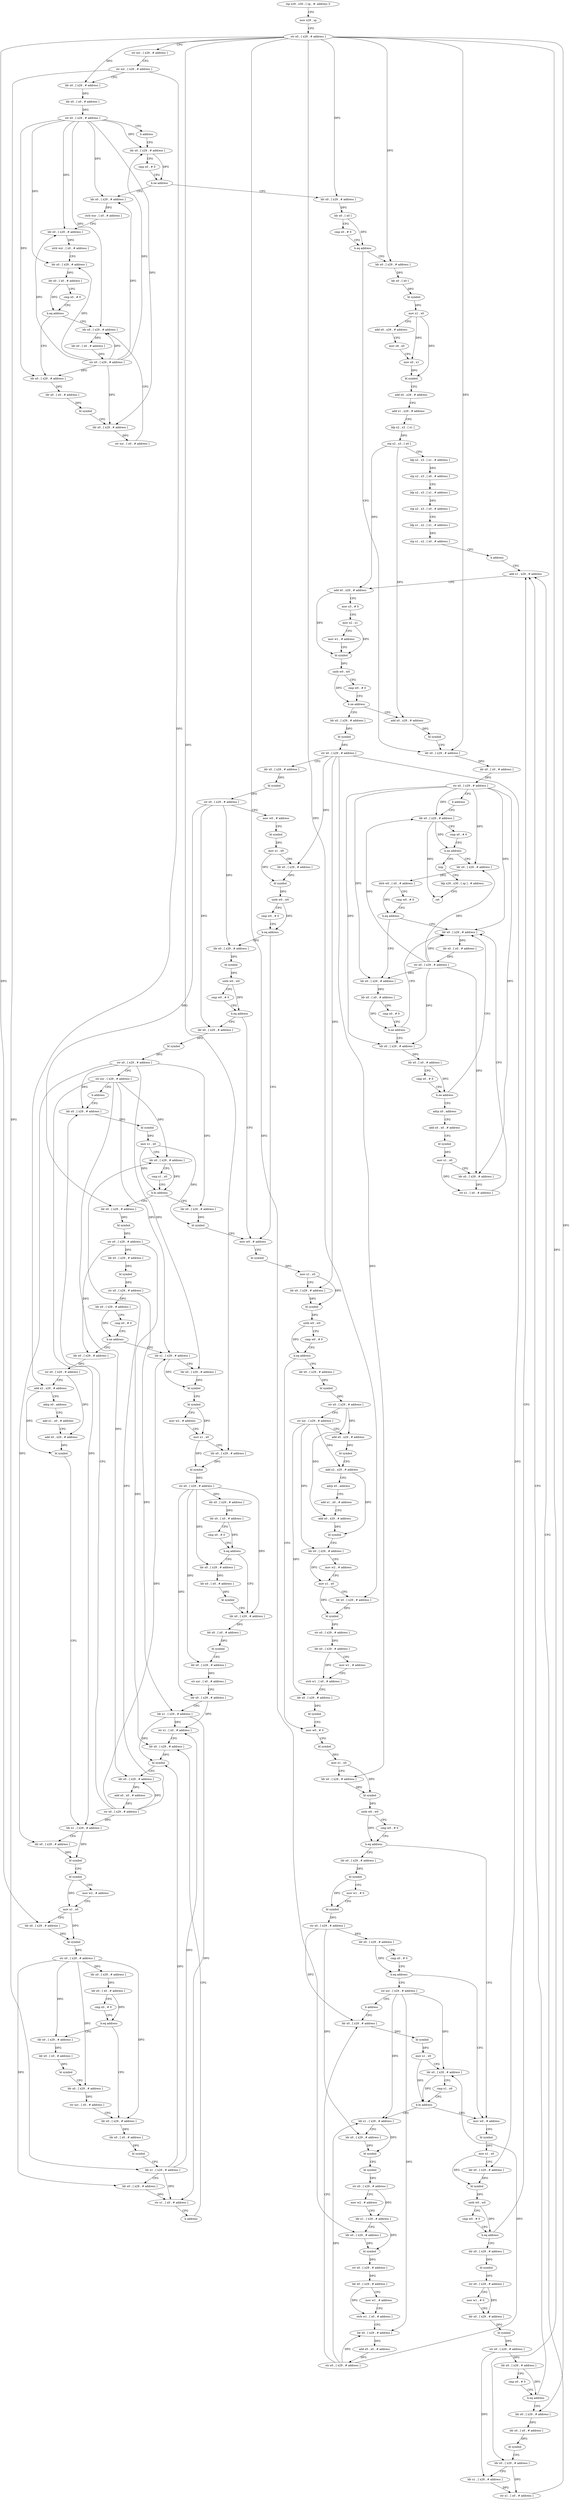 digraph "func" {
"97880" [label = "stp x29 , x30 , [ sp , #- address ]!" ]
"97884" [label = "mov x29 , sp" ]
"97888" [label = "str x0 , [ x29 , # address ]" ]
"97892" [label = "str xzr , [ x29 , # address ]" ]
"97896" [label = "str xzr , [ x29 , # address ]" ]
"97900" [label = "ldr x0 , [ x29 , # address ]" ]
"97904" [label = "ldr x0 , [ x0 , # address ]" ]
"97908" [label = "str x0 , [ x29 , # address ]" ]
"97912" [label = "b address" ]
"97980" [label = "ldr x0 , [ x29 , # address ]" ]
"97984" [label = "cmp x0 , # 0" ]
"97988" [label = "b.ne address" ]
"97916" [label = "ldr x0 , [ x29 , # address ]" ]
"97992" [label = "ldr x0 , [ x29 , # address ]" ]
"97920" [label = "strb wzr , [ x0 , # address ]" ]
"97924" [label = "ldr x0 , [ x29 , # address ]" ]
"97928" [label = "strb wzr , [ x0 , # address ]" ]
"97932" [label = "ldr x0 , [ x29 , # address ]" ]
"97936" [label = "ldr x0 , [ x0 , # address ]" ]
"97940" [label = "cmp x0 , # 0" ]
"97944" [label = "b.eq address" ]
"97968" [label = "ldr x0 , [ x29 , # address ]" ]
"97948" [label = "ldr x0 , [ x29 , # address ]" ]
"97996" [label = "ldr x0 , [ x0 ]" ]
"98000" [label = "cmp x0 , # 0" ]
"98004" [label = "b.eq address" ]
"98912" [label = "ldr x0 , [ x29 , # address ]" ]
"98008" [label = "ldr x0 , [ x29 , # address ]" ]
"97972" [label = "ldr x0 , [ x0 , # address ]" ]
"97976" [label = "str x0 , [ x29 , # address ]" ]
"97952" [label = "ldr x0 , [ x0 , # address ]" ]
"97956" [label = "bl symbol" ]
"97960" [label = "ldr x0 , [ x29 , # address ]" ]
"97964" [label = "str xzr , [ x0 , # address ]" ]
"98916" [label = "ldr x0 , [ x0 , # address ]" ]
"98920" [label = "str x0 , [ x29 , # address ]" ]
"98924" [label = "b address" ]
"99012" [label = "ldr x0 , [ x29 , # address ]" ]
"98012" [label = "ldr x0 , [ x0 ]" ]
"98016" [label = "bl symbol" ]
"98020" [label = "mov x1 , x0" ]
"98024" [label = "add x0 , x29 , # address" ]
"98028" [label = "mov x8 , x0" ]
"98032" [label = "mov x0 , x1" ]
"98036" [label = "bl symbol" ]
"98040" [label = "add x0 , x29 , # address" ]
"98044" [label = "add x1 , x29 , # address" ]
"98048" [label = "ldp x2 , x3 , [ x1 ]" ]
"98052" [label = "stp x2 , x3 , [ x0 ]" ]
"98056" [label = "ldp x2 , x3 , [ x1 , # address ]" ]
"98060" [label = "stp x2 , x3 , [ x0 , # address ]" ]
"98064" [label = "ldp x2 , x3 , [ x1 , # address ]" ]
"98068" [label = "stp x2 , x3 , [ x0 , # address ]" ]
"98072" [label = "ldp x1 , x2 , [ x1 , # address ]" ]
"98076" [label = "stp x1 , x2 , [ x0 , # address ]" ]
"98080" [label = "b address" ]
"98868" [label = "add x1 , x29 , # address" ]
"99016" [label = "cmp x0 , # 0" ]
"99020" [label = "b.ne address" ]
"98928" [label = "ldr x0 , [ x29 , # address ]" ]
"99024" [label = "nop" ]
"98872" [label = "add x0 , x29 , # address" ]
"98876" [label = "mov x3 , # 0" ]
"98880" [label = "mov x2 , x1" ]
"98884" [label = "mov w1 , # address" ]
"98888" [label = "bl symbol" ]
"98892" [label = "uxtb w0 , w0" ]
"98896" [label = "cmp w0 , # 0" ]
"98900" [label = "b.ne address" ]
"98084" [label = "ldr x0 , [ x29 , # address ]" ]
"98904" [label = "add x0 , x29 , # address" ]
"98932" [label = "ldrb w0 , [ x0 , # address ]" ]
"98936" [label = "cmp w0 , # 0" ]
"98940" [label = "b.eq address" ]
"99000" [label = "ldr x0 , [ x29 , # address ]" ]
"98944" [label = "ldr x0 , [ x29 , # address ]" ]
"99028" [label = "ldp x29 , x30 , [ sp ] , # address" ]
"99032" [label = "ret" ]
"98088" [label = "bl symbol" ]
"98092" [label = "str x0 , [ x29 , # address ]" ]
"98096" [label = "ldr x0 , [ x29 , # address ]" ]
"98100" [label = "bl symbol" ]
"98104" [label = "str x0 , [ x29 , # address ]" ]
"98108" [label = "mov w0 , # address" ]
"98112" [label = "bl symbol" ]
"98116" [label = "mov x1 , x0" ]
"98120" [label = "ldr x0 , [ x29 , # address ]" ]
"98124" [label = "bl symbol" ]
"98128" [label = "uxtb w0 , w0" ]
"98132" [label = "cmp w0 , # 0" ]
"98136" [label = "b.eq address" ]
"98492" [label = "mov w0 , # address" ]
"98140" [label = "ldr x0 , [ x29 , # address ]" ]
"98908" [label = "bl symbol" ]
"99004" [label = "ldr x0 , [ x0 , # address ]" ]
"99008" [label = "str x0 , [ x29 , # address ]" ]
"98948" [label = "ldr x0 , [ x0 , # address ]" ]
"98952" [label = "cmp x0 , # 0" ]
"98956" [label = "b.ne address" ]
"98960" [label = "ldr x0 , [ x29 , # address ]" ]
"98496" [label = "bl symbol" ]
"98500" [label = "mov x1 , x0" ]
"98504" [label = "ldr x0 , [ x29 , # address ]" ]
"98508" [label = "bl symbol" ]
"98512" [label = "uxtb w0 , w0" ]
"98516" [label = "cmp w0 , # 0" ]
"98520" [label = "b.eq address" ]
"98612" [label = "mov w0 , # 0" ]
"98524" [label = "ldr x0 , [ x29 , # address ]" ]
"98144" [label = "bl symbol" ]
"98148" [label = "uxtb w0 , w0" ]
"98152" [label = "cmp w0 , # 0" ]
"98156" [label = "b.eq address" ]
"98160" [label = "ldr x0 , [ x29 , # address ]" ]
"98964" [label = "ldr x0 , [ x0 , # address ]" ]
"98968" [label = "cmp x0 , # 0" ]
"98972" [label = "b.ne address" ]
"98976" [label = "adrp x0 , address" ]
"98616" [label = "bl symbol" ]
"98620" [label = "mov x1 , x0" ]
"98624" [label = "ldr x0 , [ x29 , # address ]" ]
"98628" [label = "bl symbol" ]
"98632" [label = "uxtb w0 , w0" ]
"98636" [label = "cmp w0 , # 0" ]
"98640" [label = "b.eq address" ]
"98772" [label = "mov w0 , # address" ]
"98644" [label = "ldr x0 , [ x29 , # address ]" ]
"98528" [label = "bl symbol" ]
"98532" [label = "str x0 , [ x29 , # address ]" ]
"98536" [label = "str xzr , [ x29 , # address ]" ]
"98540" [label = "add x0 , x29 , # address" ]
"98544" [label = "bl symbol" ]
"98548" [label = "add x2 , x29 , # address" ]
"98552" [label = "adrp x0 , address" ]
"98556" [label = "add x1 , x0 , # address" ]
"98560" [label = "add x0 , x29 , # address" ]
"98564" [label = "bl symbol" ]
"98568" [label = "ldr x0 , [ x29 , # address ]" ]
"98572" [label = "mov w2 , # address" ]
"98576" [label = "mov x1 , x0" ]
"98580" [label = "ldr x0 , [ x29 , # address ]" ]
"98584" [label = "bl symbol" ]
"98588" [label = "str x0 , [ x29 , # address ]" ]
"98592" [label = "ldr x0 , [ x29 , # address ]" ]
"98596" [label = "mov w1 , # address" ]
"98600" [label = "strb w1 , [ x0 , # address ]" ]
"98604" [label = "ldr x0 , [ x29 , # address ]" ]
"98608" [label = "bl symbol" ]
"98164" [label = "bl symbol" ]
"98168" [label = "str x0 , [ x29 , # address ]" ]
"98172" [label = "str xzr , [ x29 , # address ]" ]
"98176" [label = "b address" ]
"98460" [label = "ldr x0 , [ x29 , # address ]" ]
"98980" [label = "add x0 , x0 , # address" ]
"98984" [label = "bl symbol" ]
"98988" [label = "mov x1 , x0" ]
"98992" [label = "ldr x0 , [ x29 , # address ]" ]
"98996" [label = "str x1 , [ x0 , # address ]" ]
"98776" [label = "bl symbol" ]
"98780" [label = "mov x1 , x0" ]
"98784" [label = "ldr x0 , [ x29 , # address ]" ]
"98788" [label = "bl symbol" ]
"98792" [label = "uxtb w0 , w0" ]
"98796" [label = "cmp w0 , # 0" ]
"98800" [label = "b.eq address" ]
"98804" [label = "ldr x0 , [ x29 , # address ]" ]
"98648" [label = "bl symbol" ]
"98652" [label = "mov w1 , # 0" ]
"98656" [label = "bl symbol" ]
"98660" [label = "str x0 , [ x29 , # address ]" ]
"98664" [label = "ldr x0 , [ x29 , # address ]" ]
"98668" [label = "cmp x0 , # 0" ]
"98672" [label = "b.eq address" ]
"98676" [label = "str xzr , [ x29 , # address ]" ]
"98464" [label = "bl symbol" ]
"98468" [label = "mov x1 , x0" ]
"98472" [label = "ldr x0 , [ x29 , # address ]" ]
"98476" [label = "cmp x1 , x0" ]
"98480" [label = "b.hi address" ]
"98180" [label = "ldr x0 , [ x29 , # address ]" ]
"98484" [label = "ldr x0 , [ x29 , # address ]" ]
"98808" [label = "bl symbol" ]
"98812" [label = "str x0 , [ x29 , # address ]" ]
"98816" [label = "mov w1 , # 0" ]
"98820" [label = "ldr x0 , [ x29 , # address ]" ]
"98824" [label = "bl symbol" ]
"98828" [label = "str x0 , [ x29 , # address ]" ]
"98832" [label = "ldr x0 , [ x29 , # address ]" ]
"98836" [label = "cmp x0 , # 0" ]
"98840" [label = "b.eq address" ]
"98844" [label = "ldr x0 , [ x29 , # address ]" ]
"98680" [label = "b address" ]
"98748" [label = "ldr x0 , [ x29 , # address ]" ]
"98184" [label = "bl symbol" ]
"98188" [label = "str x0 , [ x29 , # address ]" ]
"98192" [label = "ldr x0 , [ x29 , # address ]" ]
"98196" [label = "bl symbol" ]
"98200" [label = "str x0 , [ x29 , # address ]" ]
"98204" [label = "ldr x0 , [ x29 , # address ]" ]
"98208" [label = "cmp x0 , # 0" ]
"98212" [label = "b.ne address" ]
"98344" [label = "ldr x1 , [ x29 , # address ]" ]
"98216" [label = "ldr x0 , [ x29 , # address ]" ]
"98488" [label = "bl symbol" ]
"98848" [label = "ldr x0 , [ x0 , # address ]" ]
"98852" [label = "bl symbol" ]
"98856" [label = "ldr x0 , [ x29 , # address ]" ]
"98860" [label = "ldr x1 , [ x29 , # address ]" ]
"98864" [label = "str x1 , [ x0 , # address ]" ]
"98752" [label = "bl symbol" ]
"98756" [label = "mov x1 , x0" ]
"98760" [label = "ldr x0 , [ x29 , # address ]" ]
"98764" [label = "cmp x1 , x0" ]
"98768" [label = "b.hi address" ]
"98684" [label = "ldr x1 , [ x29 , # address ]" ]
"98348" [label = "ldr x0 , [ x29 , # address ]" ]
"98352" [label = "bl symbol" ]
"98356" [label = "bl symbol" ]
"98360" [label = "mov w2 , # address" ]
"98364" [label = "mov x1 , x0" ]
"98368" [label = "ldr x0 , [ x29 , # address ]" ]
"98372" [label = "bl symbol" ]
"98376" [label = "str x0 , [ x29 , # address ]" ]
"98380" [label = "ldr x0 , [ x29 , # address ]" ]
"98384" [label = "ldr x0 , [ x0 , # address ]" ]
"98388" [label = "cmp x0 , # 0" ]
"98392" [label = "b.eq address" ]
"98408" [label = "ldr x0 , [ x29 , # address ]" ]
"98396" [label = "ldr x0 , [ x29 , # address ]" ]
"98220" [label = "str x0 , [ x29 , # address ]" ]
"98224" [label = "add x2 , x29 , # address" ]
"98228" [label = "adrp x0 , address" ]
"98232" [label = "add x1 , x0 , # address" ]
"98236" [label = "add x0 , x29 , # address" ]
"98240" [label = "bl symbol" ]
"98244" [label = "ldr x1 , [ x29 , # address ]" ]
"98248" [label = "ldr x0 , [ x29 , # address ]" ]
"98252" [label = "bl symbol" ]
"98256" [label = "bl symbol" ]
"98260" [label = "mov w2 , # address" ]
"98264" [label = "mov x1 , x0" ]
"98268" [label = "ldr x0 , [ x29 , # address ]" ]
"98272" [label = "bl symbol" ]
"98276" [label = "str x0 , [ x29 , # address ]" ]
"98280" [label = "ldr x0 , [ x29 , # address ]" ]
"98284" [label = "ldr x0 , [ x0 , # address ]" ]
"98288" [label = "cmp x0 , # 0" ]
"98292" [label = "b.eq address" ]
"98316" [label = "ldr x0 , [ x29 , # address ]" ]
"98296" [label = "ldr x0 , [ x29 , # address ]" ]
"98688" [label = "ldr x0 , [ x29 , # address ]" ]
"98692" [label = "bl symbol" ]
"98696" [label = "bl symbol" ]
"98700" [label = "str x0 , [ x29 , # address ]" ]
"98704" [label = "mov w2 , # address" ]
"98708" [label = "ldr x1 , [ x29 , # address ]" ]
"98712" [label = "ldr x0 , [ x29 , # address ]" ]
"98716" [label = "bl symbol" ]
"98720" [label = "str x0 , [ x29 , # address ]" ]
"98724" [label = "ldr x0 , [ x29 , # address ]" ]
"98728" [label = "mov w1 , # address" ]
"98732" [label = "strb w1 , [ x0 , # address ]" ]
"98736" [label = "ldr x0 , [ x29 , # address ]" ]
"98740" [label = "add x0 , x0 , # address" ]
"98744" [label = "str x0 , [ x29 , # address ]" ]
"98412" [label = "ldr x0 , [ x0 , # address ]" ]
"98416" [label = "bl symbol" ]
"98420" [label = "ldr x0 , [ x29 , # address ]" ]
"98424" [label = "str xzr , [ x0 , # address ]" ]
"98428" [label = "ldr x0 , [ x29 , # address ]" ]
"98432" [label = "ldr x1 , [ x29 , # address ]" ]
"98436" [label = "str x1 , [ x0 , # address ]" ]
"98440" [label = "ldr x0 , [ x29 , # address ]" ]
"98400" [label = "ldr x0 , [ x0 , # address ]" ]
"98404" [label = "bl symbol" ]
"98320" [label = "ldr x0 , [ x0 , # address ]" ]
"98324" [label = "bl symbol" ]
"98328" [label = "ldr x1 , [ x29 , # address ]" ]
"98332" [label = "ldr x0 , [ x29 , # address ]" ]
"98336" [label = "str x1 , [ x0 , # address ]" ]
"98340" [label = "b address" ]
"98300" [label = "ldr x0 , [ x0 , # address ]" ]
"98304" [label = "bl symbol" ]
"98308" [label = "ldr x0 , [ x29 , # address ]" ]
"98312" [label = "str xzr , [ x0 , # address ]" ]
"98444" [label = "bl symbol" ]
"98448" [label = "ldr x0 , [ x29 , # address ]" ]
"98452" [label = "add x0 , x0 , # address" ]
"98456" [label = "str x0 , [ x29 , # address ]" ]
"97880" -> "97884" [ label = "CFG" ]
"97884" -> "97888" [ label = "CFG" ]
"97888" -> "97892" [ label = "CFG" ]
"97888" -> "97900" [ label = "DFG" ]
"97888" -> "97992" [ label = "DFG" ]
"97888" -> "98912" [ label = "DFG" ]
"97888" -> "98008" [ label = "DFG" ]
"97888" -> "98580" [ label = "DFG" ]
"97888" -> "98844" [ label = "DFG" ]
"97888" -> "98856" [ label = "DFG" ]
"97888" -> "98368" [ label = "DFG" ]
"97888" -> "98268" [ label = "DFG" ]
"97888" -> "98712" [ label = "DFG" ]
"97892" -> "97896" [ label = "CFG" ]
"97896" -> "97900" [ label = "CFG" ]
"97896" -> "98328" [ label = "DFG" ]
"97896" -> "98224" [ label = "DFG" ]
"97900" -> "97904" [ label = "DFG" ]
"97904" -> "97908" [ label = "DFG" ]
"97908" -> "97912" [ label = "CFG" ]
"97908" -> "97980" [ label = "DFG" ]
"97908" -> "97916" [ label = "DFG" ]
"97908" -> "97924" [ label = "DFG" ]
"97908" -> "97932" [ label = "DFG" ]
"97908" -> "97968" [ label = "DFG" ]
"97908" -> "97948" [ label = "DFG" ]
"97908" -> "97960" [ label = "DFG" ]
"97912" -> "97980" [ label = "CFG" ]
"97980" -> "97984" [ label = "CFG" ]
"97980" -> "97988" [ label = "DFG" ]
"97984" -> "97988" [ label = "CFG" ]
"97988" -> "97916" [ label = "CFG" ]
"97988" -> "97992" [ label = "CFG" ]
"97916" -> "97920" [ label = "DFG" ]
"97992" -> "97996" [ label = "DFG" ]
"97920" -> "97924" [ label = "CFG" ]
"97924" -> "97928" [ label = "DFG" ]
"97928" -> "97932" [ label = "CFG" ]
"97932" -> "97936" [ label = "DFG" ]
"97936" -> "97940" [ label = "CFG" ]
"97936" -> "97944" [ label = "DFG" ]
"97940" -> "97944" [ label = "CFG" ]
"97944" -> "97968" [ label = "CFG" ]
"97944" -> "97948" [ label = "CFG" ]
"97968" -> "97972" [ label = "DFG" ]
"97948" -> "97952" [ label = "DFG" ]
"97996" -> "98000" [ label = "CFG" ]
"97996" -> "98004" [ label = "DFG" ]
"98000" -> "98004" [ label = "CFG" ]
"98004" -> "98912" [ label = "CFG" ]
"98004" -> "98008" [ label = "CFG" ]
"98912" -> "98916" [ label = "DFG" ]
"98008" -> "98012" [ label = "DFG" ]
"97972" -> "97976" [ label = "DFG" ]
"97976" -> "97980" [ label = "DFG" ]
"97976" -> "97916" [ label = "DFG" ]
"97976" -> "97924" [ label = "DFG" ]
"97976" -> "97932" [ label = "DFG" ]
"97976" -> "97968" [ label = "DFG" ]
"97976" -> "97948" [ label = "DFG" ]
"97976" -> "97960" [ label = "DFG" ]
"97952" -> "97956" [ label = "DFG" ]
"97956" -> "97960" [ label = "CFG" ]
"97960" -> "97964" [ label = "DFG" ]
"97964" -> "97968" [ label = "CFG" ]
"98916" -> "98920" [ label = "DFG" ]
"98920" -> "98924" [ label = "CFG" ]
"98920" -> "99012" [ label = "DFG" ]
"98920" -> "98928" [ label = "DFG" ]
"98920" -> "99000" [ label = "DFG" ]
"98920" -> "98944" [ label = "DFG" ]
"98920" -> "98960" [ label = "DFG" ]
"98920" -> "98992" [ label = "DFG" ]
"98924" -> "99012" [ label = "CFG" ]
"99012" -> "99016" [ label = "CFG" ]
"99012" -> "99020" [ label = "DFG" ]
"99012" -> "99032" [ label = "DFG" ]
"98012" -> "98016" [ label = "DFG" ]
"98016" -> "98020" [ label = "DFG" ]
"98020" -> "98024" [ label = "CFG" ]
"98020" -> "98032" [ label = "DFG" ]
"98020" -> "98036" [ label = "DFG" ]
"98024" -> "98028" [ label = "CFG" ]
"98028" -> "98032" [ label = "CFG" ]
"98032" -> "98036" [ label = "DFG" ]
"98036" -> "98040" [ label = "CFG" ]
"98040" -> "98044" [ label = "CFG" ]
"98044" -> "98048" [ label = "CFG" ]
"98048" -> "98052" [ label = "DFG" ]
"98052" -> "98056" [ label = "CFG" ]
"98052" -> "98872" [ label = "DFG" ]
"98052" -> "98904" [ label = "DFG" ]
"98056" -> "98060" [ label = "DFG" ]
"98060" -> "98064" [ label = "CFG" ]
"98064" -> "98068" [ label = "DFG" ]
"98068" -> "98072" [ label = "CFG" ]
"98072" -> "98076" [ label = "DFG" ]
"98076" -> "98080" [ label = "CFG" ]
"98080" -> "98868" [ label = "CFG" ]
"98868" -> "98872" [ label = "CFG" ]
"99016" -> "99020" [ label = "CFG" ]
"99020" -> "98928" [ label = "CFG" ]
"99020" -> "99024" [ label = "CFG" ]
"98928" -> "98932" [ label = "DFG" ]
"99024" -> "99028" [ label = "CFG" ]
"98872" -> "98876" [ label = "CFG" ]
"98872" -> "98888" [ label = "DFG" ]
"98876" -> "98880" [ label = "CFG" ]
"98880" -> "98884" [ label = "CFG" ]
"98880" -> "98888" [ label = "DFG" ]
"98884" -> "98888" [ label = "CFG" ]
"98888" -> "98892" [ label = "DFG" ]
"98892" -> "98896" [ label = "CFG" ]
"98892" -> "98900" [ label = "DFG" ]
"98896" -> "98900" [ label = "CFG" ]
"98900" -> "98084" [ label = "CFG" ]
"98900" -> "98904" [ label = "CFG" ]
"98084" -> "98088" [ label = "DFG" ]
"98904" -> "98908" [ label = "DFG" ]
"98932" -> "98936" [ label = "CFG" ]
"98932" -> "98940" [ label = "DFG" ]
"98936" -> "98940" [ label = "CFG" ]
"98940" -> "99000" [ label = "CFG" ]
"98940" -> "98944" [ label = "CFG" ]
"99000" -> "99004" [ label = "DFG" ]
"98944" -> "98948" [ label = "DFG" ]
"99028" -> "99032" [ label = "CFG" ]
"98088" -> "98092" [ label = "DFG" ]
"98092" -> "98096" [ label = "CFG" ]
"98092" -> "98120" [ label = "DFG" ]
"98092" -> "98504" [ label = "DFG" ]
"98092" -> "98624" [ label = "DFG" ]
"98092" -> "98784" [ label = "DFG" ]
"98096" -> "98100" [ label = "DFG" ]
"98100" -> "98104" [ label = "DFG" ]
"98104" -> "98108" [ label = "CFG" ]
"98104" -> "98140" [ label = "DFG" ]
"98104" -> "98160" [ label = "DFG" ]
"98104" -> "98180" [ label = "DFG" ]
"98108" -> "98112" [ label = "CFG" ]
"98112" -> "98116" [ label = "DFG" ]
"98116" -> "98120" [ label = "CFG" ]
"98116" -> "98124" [ label = "DFG" ]
"98120" -> "98124" [ label = "DFG" ]
"98124" -> "98128" [ label = "DFG" ]
"98128" -> "98132" [ label = "CFG" ]
"98128" -> "98136" [ label = "DFG" ]
"98132" -> "98136" [ label = "CFG" ]
"98136" -> "98492" [ label = "CFG" ]
"98136" -> "98140" [ label = "CFG" ]
"98492" -> "98496" [ label = "CFG" ]
"98140" -> "98144" [ label = "DFG" ]
"98908" -> "98912" [ label = "CFG" ]
"99004" -> "99008" [ label = "DFG" ]
"99008" -> "99012" [ label = "DFG" ]
"99008" -> "98928" [ label = "DFG" ]
"99008" -> "99000" [ label = "DFG" ]
"99008" -> "98944" [ label = "DFG" ]
"99008" -> "98960" [ label = "DFG" ]
"99008" -> "98992" [ label = "DFG" ]
"98948" -> "98952" [ label = "CFG" ]
"98948" -> "98956" [ label = "DFG" ]
"98952" -> "98956" [ label = "CFG" ]
"98956" -> "99000" [ label = "CFG" ]
"98956" -> "98960" [ label = "CFG" ]
"98960" -> "98964" [ label = "DFG" ]
"98496" -> "98500" [ label = "DFG" ]
"98500" -> "98504" [ label = "CFG" ]
"98500" -> "98508" [ label = "DFG" ]
"98504" -> "98508" [ label = "DFG" ]
"98508" -> "98512" [ label = "DFG" ]
"98512" -> "98516" [ label = "CFG" ]
"98512" -> "98520" [ label = "DFG" ]
"98516" -> "98520" [ label = "CFG" ]
"98520" -> "98612" [ label = "CFG" ]
"98520" -> "98524" [ label = "CFG" ]
"98612" -> "98616" [ label = "CFG" ]
"98524" -> "98528" [ label = "DFG" ]
"98144" -> "98148" [ label = "DFG" ]
"98148" -> "98152" [ label = "CFG" ]
"98148" -> "98156" [ label = "DFG" ]
"98152" -> "98156" [ label = "CFG" ]
"98156" -> "98492" [ label = "CFG" ]
"98156" -> "98160" [ label = "CFG" ]
"98160" -> "98164" [ label = "DFG" ]
"98964" -> "98968" [ label = "CFG" ]
"98964" -> "98972" [ label = "DFG" ]
"98968" -> "98972" [ label = "CFG" ]
"98972" -> "99000" [ label = "CFG" ]
"98972" -> "98976" [ label = "CFG" ]
"98976" -> "98980" [ label = "CFG" ]
"98616" -> "98620" [ label = "DFG" ]
"98620" -> "98624" [ label = "CFG" ]
"98620" -> "98628" [ label = "DFG" ]
"98624" -> "98628" [ label = "DFG" ]
"98628" -> "98632" [ label = "DFG" ]
"98632" -> "98636" [ label = "CFG" ]
"98632" -> "98640" [ label = "DFG" ]
"98636" -> "98640" [ label = "CFG" ]
"98640" -> "98772" [ label = "CFG" ]
"98640" -> "98644" [ label = "CFG" ]
"98772" -> "98776" [ label = "CFG" ]
"98644" -> "98648" [ label = "DFG" ]
"98528" -> "98532" [ label = "DFG" ]
"98532" -> "98536" [ label = "CFG" ]
"98532" -> "98540" [ label = "DFG" ]
"98532" -> "98560" [ label = "DFG" ]
"98536" -> "98540" [ label = "CFG" ]
"98536" -> "98568" [ label = "DFG" ]
"98536" -> "98604" [ label = "DFG" ]
"98536" -> "98548" [ label = "DFG" ]
"98540" -> "98544" [ label = "DFG" ]
"98544" -> "98548" [ label = "CFG" ]
"98548" -> "98552" [ label = "CFG" ]
"98548" -> "98564" [ label = "DFG" ]
"98552" -> "98556" [ label = "CFG" ]
"98556" -> "98560" [ label = "CFG" ]
"98560" -> "98564" [ label = "DFG" ]
"98564" -> "98568" [ label = "CFG" ]
"98568" -> "98572" [ label = "CFG" ]
"98568" -> "98576" [ label = "DFG" ]
"98572" -> "98576" [ label = "CFG" ]
"98576" -> "98580" [ label = "CFG" ]
"98576" -> "98584" [ label = "DFG" ]
"98580" -> "98584" [ label = "DFG" ]
"98584" -> "98588" [ label = "DFG" ]
"98588" -> "98592" [ label = "DFG" ]
"98592" -> "98596" [ label = "CFG" ]
"98592" -> "98600" [ label = "DFG" ]
"98596" -> "98600" [ label = "CFG" ]
"98600" -> "98604" [ label = "CFG" ]
"98604" -> "98608" [ label = "DFG" ]
"98608" -> "98612" [ label = "CFG" ]
"98164" -> "98168" [ label = "DFG" ]
"98168" -> "98172" [ label = "CFG" ]
"98168" -> "98460" [ label = "DFG" ]
"98168" -> "98484" [ label = "DFG" ]
"98168" -> "98348" [ label = "DFG" ]
"98168" -> "98248" [ label = "DFG" ]
"98172" -> "98176" [ label = "CFG" ]
"98172" -> "98472" [ label = "DFG" ]
"98172" -> "98344" [ label = "DFG" ]
"98172" -> "98244" [ label = "DFG" ]
"98172" -> "98448" [ label = "DFG" ]
"98176" -> "98460" [ label = "CFG" ]
"98460" -> "98464" [ label = "DFG" ]
"98980" -> "98984" [ label = "CFG" ]
"98984" -> "98988" [ label = "DFG" ]
"98988" -> "98992" [ label = "CFG" ]
"98988" -> "98996" [ label = "DFG" ]
"98992" -> "98996" [ label = "DFG" ]
"98996" -> "99000" [ label = "CFG" ]
"98776" -> "98780" [ label = "DFG" ]
"98780" -> "98784" [ label = "CFG" ]
"98780" -> "98788" [ label = "DFG" ]
"98784" -> "98788" [ label = "DFG" ]
"98788" -> "98792" [ label = "DFG" ]
"98792" -> "98796" [ label = "CFG" ]
"98792" -> "98800" [ label = "DFG" ]
"98796" -> "98800" [ label = "CFG" ]
"98800" -> "98868" [ label = "CFG" ]
"98800" -> "98804" [ label = "CFG" ]
"98804" -> "98808" [ label = "DFG" ]
"98648" -> "98652" [ label = "CFG" ]
"98648" -> "98656" [ label = "DFG" ]
"98652" -> "98656" [ label = "CFG" ]
"98656" -> "98660" [ label = "DFG" ]
"98660" -> "98664" [ label = "DFG" ]
"98660" -> "98748" [ label = "DFG" ]
"98660" -> "98688" [ label = "DFG" ]
"98664" -> "98668" [ label = "CFG" ]
"98664" -> "98672" [ label = "DFG" ]
"98668" -> "98672" [ label = "CFG" ]
"98672" -> "98772" [ label = "CFG" ]
"98672" -> "98676" [ label = "CFG" ]
"98676" -> "98680" [ label = "CFG" ]
"98676" -> "98760" [ label = "DFG" ]
"98676" -> "98684" [ label = "DFG" ]
"98676" -> "98736" [ label = "DFG" ]
"98464" -> "98468" [ label = "DFG" ]
"98468" -> "98472" [ label = "CFG" ]
"98468" -> "98480" [ label = "DFG" ]
"98468" -> "98488" [ label = "DFG" ]
"98472" -> "98476" [ label = "CFG" ]
"98472" -> "98480" [ label = "DFG" ]
"98476" -> "98480" [ label = "CFG" ]
"98480" -> "98180" [ label = "CFG" ]
"98480" -> "98484" [ label = "CFG" ]
"98180" -> "98184" [ label = "DFG" ]
"98484" -> "98488" [ label = "DFG" ]
"98808" -> "98812" [ label = "DFG" ]
"98812" -> "98816" [ label = "CFG" ]
"98812" -> "98820" [ label = "DFG" ]
"98816" -> "98820" [ label = "CFG" ]
"98820" -> "98824" [ label = "DFG" ]
"98824" -> "98828" [ label = "DFG" ]
"98828" -> "98832" [ label = "DFG" ]
"98828" -> "98860" [ label = "DFG" ]
"98832" -> "98836" [ label = "CFG" ]
"98832" -> "98840" [ label = "DFG" ]
"98836" -> "98840" [ label = "CFG" ]
"98840" -> "98868" [ label = "CFG" ]
"98840" -> "98844" [ label = "CFG" ]
"98844" -> "98848" [ label = "DFG" ]
"98680" -> "98748" [ label = "CFG" ]
"98748" -> "98752" [ label = "DFG" ]
"98184" -> "98188" [ label = "DFG" ]
"98188" -> "98192" [ label = "DFG" ]
"98188" -> "98216" [ label = "DFG" ]
"98188" -> "98440" [ label = "DFG" ]
"98192" -> "98196" [ label = "DFG" ]
"98196" -> "98200" [ label = "DFG" ]
"98200" -> "98204" [ label = "DFG" ]
"98200" -> "98432" [ label = "DFG" ]
"98204" -> "98208" [ label = "CFG" ]
"98204" -> "98212" [ label = "DFG" ]
"98208" -> "98212" [ label = "CFG" ]
"98212" -> "98344" [ label = "CFG" ]
"98212" -> "98216" [ label = "CFG" ]
"98344" -> "98348" [ label = "CFG" ]
"98344" -> "98352" [ label = "DFG" ]
"98216" -> "98220" [ label = "DFG" ]
"98488" -> "98492" [ label = "CFG" ]
"98848" -> "98852" [ label = "DFG" ]
"98852" -> "98856" [ label = "CFG" ]
"98856" -> "98860" [ label = "CFG" ]
"98856" -> "98864" [ label = "DFG" ]
"98860" -> "98864" [ label = "DFG" ]
"98864" -> "98868" [ label = "CFG" ]
"98752" -> "98756" [ label = "DFG" ]
"98756" -> "98760" [ label = "CFG" ]
"98756" -> "98768" [ label = "DFG" ]
"98760" -> "98764" [ label = "CFG" ]
"98760" -> "98768" [ label = "DFG" ]
"98764" -> "98768" [ label = "CFG" ]
"98768" -> "98684" [ label = "CFG" ]
"98768" -> "98772" [ label = "CFG" ]
"98684" -> "98688" [ label = "CFG" ]
"98684" -> "98692" [ label = "DFG" ]
"98348" -> "98352" [ label = "DFG" ]
"98352" -> "98356" [ label = "CFG" ]
"98356" -> "98360" [ label = "CFG" ]
"98356" -> "98364" [ label = "DFG" ]
"98360" -> "98364" [ label = "CFG" ]
"98364" -> "98368" [ label = "CFG" ]
"98364" -> "98372" [ label = "DFG" ]
"98368" -> "98372" [ label = "DFG" ]
"98372" -> "98376" [ label = "DFG" ]
"98376" -> "98380" [ label = "DFG" ]
"98376" -> "98408" [ label = "DFG" ]
"98376" -> "98420" [ label = "DFG" ]
"98376" -> "98428" [ label = "DFG" ]
"98376" -> "98396" [ label = "DFG" ]
"98380" -> "98384" [ label = "DFG" ]
"98384" -> "98388" [ label = "CFG" ]
"98384" -> "98392" [ label = "DFG" ]
"98388" -> "98392" [ label = "CFG" ]
"98392" -> "98408" [ label = "CFG" ]
"98392" -> "98396" [ label = "CFG" ]
"98408" -> "98412" [ label = "DFG" ]
"98396" -> "98400" [ label = "DFG" ]
"98220" -> "98224" [ label = "CFG" ]
"98220" -> "98236" [ label = "DFG" ]
"98224" -> "98228" [ label = "CFG" ]
"98224" -> "98240" [ label = "DFG" ]
"98228" -> "98232" [ label = "CFG" ]
"98232" -> "98236" [ label = "CFG" ]
"98236" -> "98240" [ label = "DFG" ]
"98240" -> "98244" [ label = "CFG" ]
"98244" -> "98248" [ label = "CFG" ]
"98244" -> "98252" [ label = "DFG" ]
"98248" -> "98252" [ label = "DFG" ]
"98252" -> "98256" [ label = "CFG" ]
"98256" -> "98260" [ label = "CFG" ]
"98256" -> "98264" [ label = "DFG" ]
"98260" -> "98264" [ label = "CFG" ]
"98264" -> "98268" [ label = "CFG" ]
"98264" -> "98272" [ label = "DFG" ]
"98268" -> "98272" [ label = "DFG" ]
"98272" -> "98276" [ label = "DFG" ]
"98276" -> "98280" [ label = "DFG" ]
"98276" -> "98316" [ label = "DFG" ]
"98276" -> "98332" [ label = "DFG" ]
"98276" -> "98296" [ label = "DFG" ]
"98276" -> "98308" [ label = "DFG" ]
"98280" -> "98284" [ label = "DFG" ]
"98284" -> "98288" [ label = "CFG" ]
"98284" -> "98292" [ label = "DFG" ]
"98288" -> "98292" [ label = "CFG" ]
"98292" -> "98316" [ label = "CFG" ]
"98292" -> "98296" [ label = "CFG" ]
"98316" -> "98320" [ label = "DFG" ]
"98296" -> "98300" [ label = "DFG" ]
"98688" -> "98692" [ label = "DFG" ]
"98692" -> "98696" [ label = "CFG" ]
"98696" -> "98700" [ label = "DFG" ]
"98700" -> "98704" [ label = "CFG" ]
"98700" -> "98708" [ label = "DFG" ]
"98704" -> "98708" [ label = "CFG" ]
"98708" -> "98712" [ label = "CFG" ]
"98708" -> "98716" [ label = "DFG" ]
"98712" -> "98716" [ label = "DFG" ]
"98716" -> "98720" [ label = "DFG" ]
"98720" -> "98724" [ label = "DFG" ]
"98724" -> "98728" [ label = "CFG" ]
"98724" -> "98732" [ label = "DFG" ]
"98728" -> "98732" [ label = "CFG" ]
"98732" -> "98736" [ label = "CFG" ]
"98736" -> "98740" [ label = "DFG" ]
"98740" -> "98744" [ label = "DFG" ]
"98744" -> "98748" [ label = "CFG" ]
"98744" -> "98760" [ label = "DFG" ]
"98744" -> "98684" [ label = "DFG" ]
"98744" -> "98736" [ label = "DFG" ]
"98412" -> "98416" [ label = "DFG" ]
"98416" -> "98420" [ label = "CFG" ]
"98420" -> "98424" [ label = "DFG" ]
"98424" -> "98428" [ label = "CFG" ]
"98428" -> "98432" [ label = "CFG" ]
"98428" -> "98436" [ label = "DFG" ]
"98432" -> "98436" [ label = "DFG" ]
"98432" -> "98336" [ label = "DFG" ]
"98432" -> "98444" [ label = "DFG" ]
"98436" -> "98440" [ label = "CFG" ]
"98440" -> "98444" [ label = "DFG" ]
"98400" -> "98404" [ label = "DFG" ]
"98404" -> "98408" [ label = "CFG" ]
"98320" -> "98324" [ label = "DFG" ]
"98324" -> "98328" [ label = "CFG" ]
"98328" -> "98332" [ label = "CFG" ]
"98328" -> "98436" [ label = "DFG" ]
"98328" -> "98336" [ label = "DFG" ]
"98328" -> "98444" [ label = "DFG" ]
"98332" -> "98336" [ label = "DFG" ]
"98336" -> "98340" [ label = "CFG" ]
"98340" -> "98440" [ label = "CFG" ]
"98300" -> "98304" [ label = "DFG" ]
"98304" -> "98308" [ label = "CFG" ]
"98308" -> "98312" [ label = "DFG" ]
"98312" -> "98316" [ label = "CFG" ]
"98444" -> "98448" [ label = "CFG" ]
"98448" -> "98452" [ label = "DFG" ]
"98452" -> "98456" [ label = "DFG" ]
"98456" -> "98460" [ label = "CFG" ]
"98456" -> "98472" [ label = "DFG" ]
"98456" -> "98344" [ label = "DFG" ]
"98456" -> "98244" [ label = "DFG" ]
"98456" -> "98448" [ label = "DFG" ]
}
